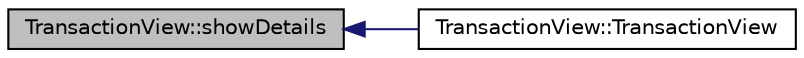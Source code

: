 digraph "TransactionView::showDetails"
{
  edge [fontname="Helvetica",fontsize="10",labelfontname="Helvetica",labelfontsize="10"];
  node [fontname="Helvetica",fontsize="10",shape=record];
  rankdir="LR";
  Node977 [label="TransactionView::showDetails",height=0.2,width=0.4,color="black", fillcolor="grey75", style="filled", fontcolor="black"];
  Node977 -> Node978 [dir="back",color="midnightblue",fontsize="10",style="solid",fontname="Helvetica"];
  Node978 [label="TransactionView::TransactionView",height=0.2,width=0.4,color="black", fillcolor="white", style="filled",URL="$d2/d2c/class_transaction_view.html#a0c5e8b90206b4e8b8bf68dd7e319798f"];
}
